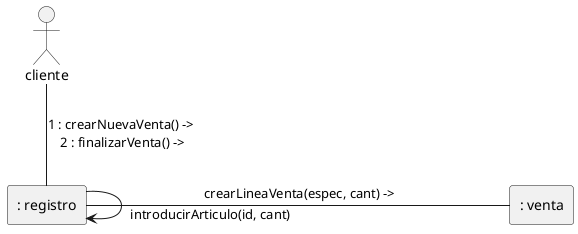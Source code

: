 @startuml reto6
agent ": registro" as 1
agent ": venta" as 3
actor cliente

cliente -- 1 : "1 : crearNuevaVenta() ->\n 2 : finalizarVenta() ->"
1 ->1 : "\n introducirArticulo(id, cant)"
1 - 3 : "\n crearLineaVenta(espec, cant) ->"
@enduml
